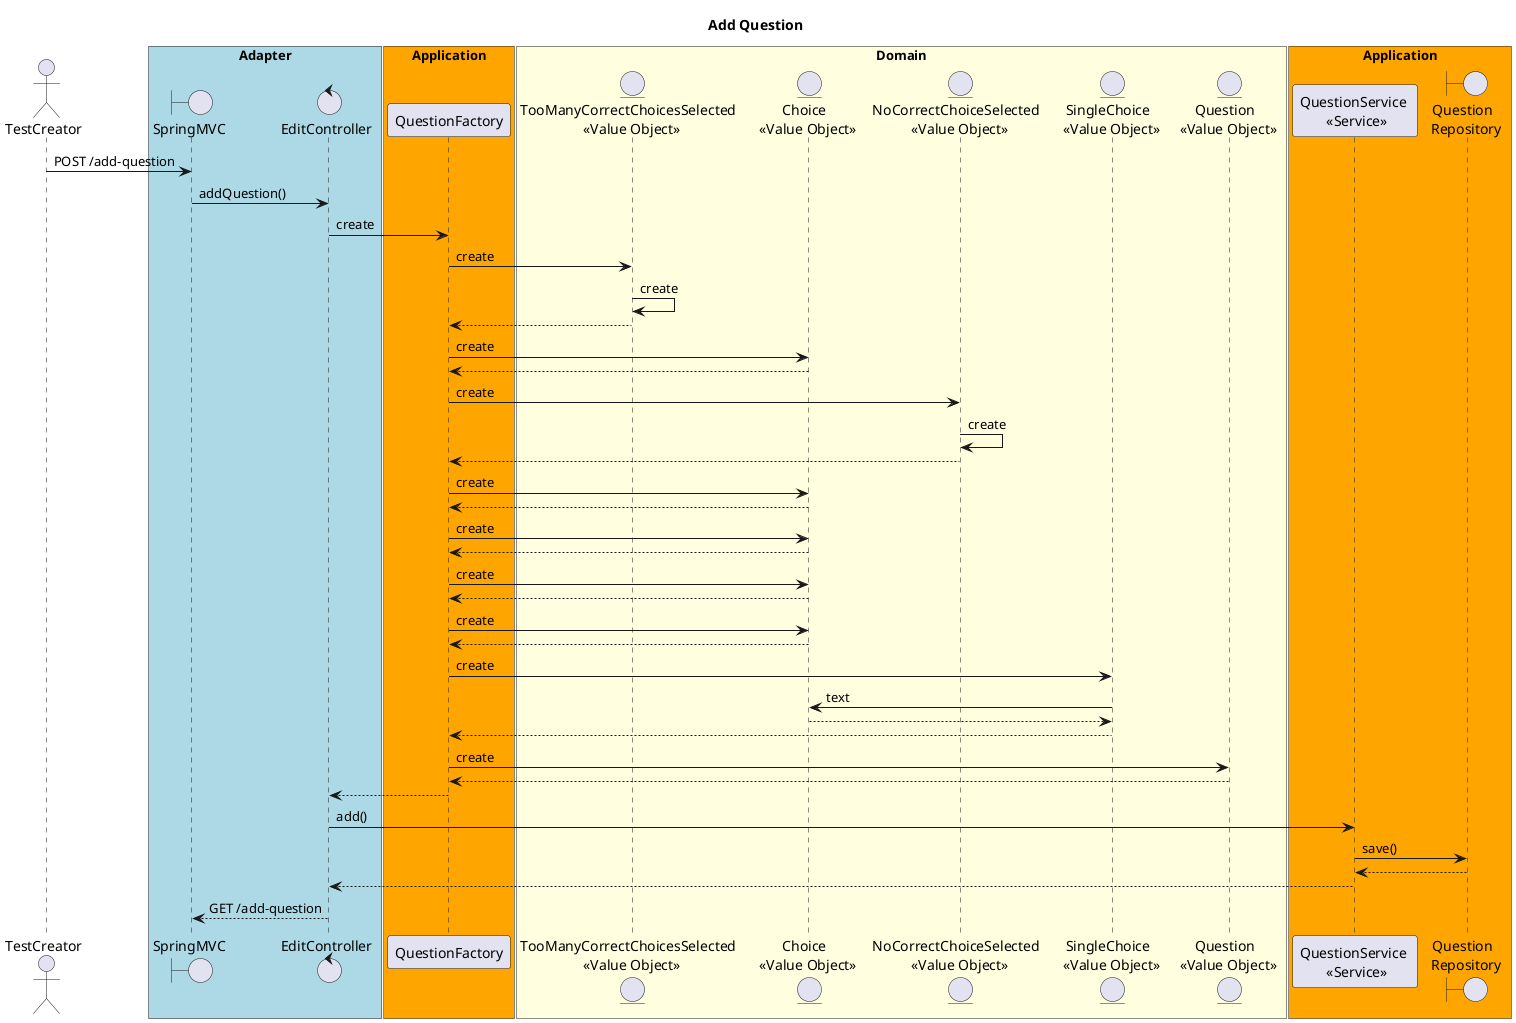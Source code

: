 @startuml
title Add Question

actor       TestCreator as creator
box "Adapter" #lightblue
boundary    SpringMVC   as mvc
control     EditController  as ctrl
end box
box "Application" #orange
participant QuestionFactory as factory
end box
box "Domain" #lightyellow
entity "TooManyCorrectChoicesSelected \n <<Value Object>>" as tooMany
entity "Choice \n <<Value Object>>" as choice
entity "NoCorrectChoiceSelected \n <<Value Object>>" as noCorrect
entity "SingleChoice \n <<Value Object>>" as singleChoice
entity "Question \n <<Value Object>>" as question
end box
box "Application" #orange
participant "QuestionService \n <<Service>>" as service
boundary "Question \n Repository" as repo
end box

creator -> mvc : POST /add-question
mvc -> ctrl : addQuestion()
ctrl -> factory : create
factory -> tooMany : create
tooMany -> tooMany : create
factory <-- tooMany
factory -> choice : create
choice --> factory
factory -> noCorrect : create
noCorrect -> noCorrect : create
factory <-- noCorrect
factory -> choice : create
choice --> factory
factory -> choice : create
choice --> factory
factory -> choice : create
choice --> factory
factory -> choice : create
choice --> factory
factory -> singleChoice : create
singleChoice -> choice : text
singleChoice <-- choice
factory <-- singleChoice
factory -> question : create
factory <-- question
ctrl <-- factory
ctrl -> service : add()
service -> repo : save()
service <-- repo
ctrl <-- service
mvc <-- ctrl : GET /add-question
@enduml